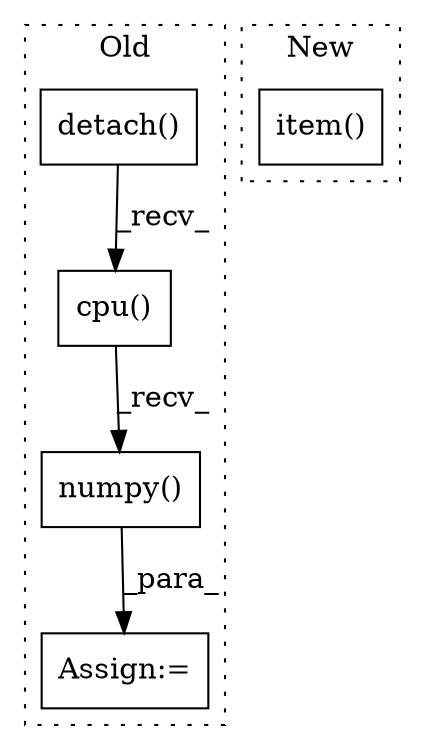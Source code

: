 digraph G {
subgraph cluster0 {
1 [label="detach()" a="75" s="4614" l="17" shape="box"];
3 [label="Assign:=" a="68" s="4710" l="3" shape="box"];
4 [label="numpy()" a="75" s="4713" l="30" shape="box"];
5 [label="cpu()" a="75" s="4713" l="22" shape="box"];
label = "Old";
style="dotted";
}
subgraph cluster1 {
2 [label="item()" a="75" s="6229" l="18" shape="box"];
label = "New";
style="dotted";
}
1 -> 5 [label="_recv_"];
4 -> 3 [label="_para_"];
5 -> 4 [label="_recv_"];
}
